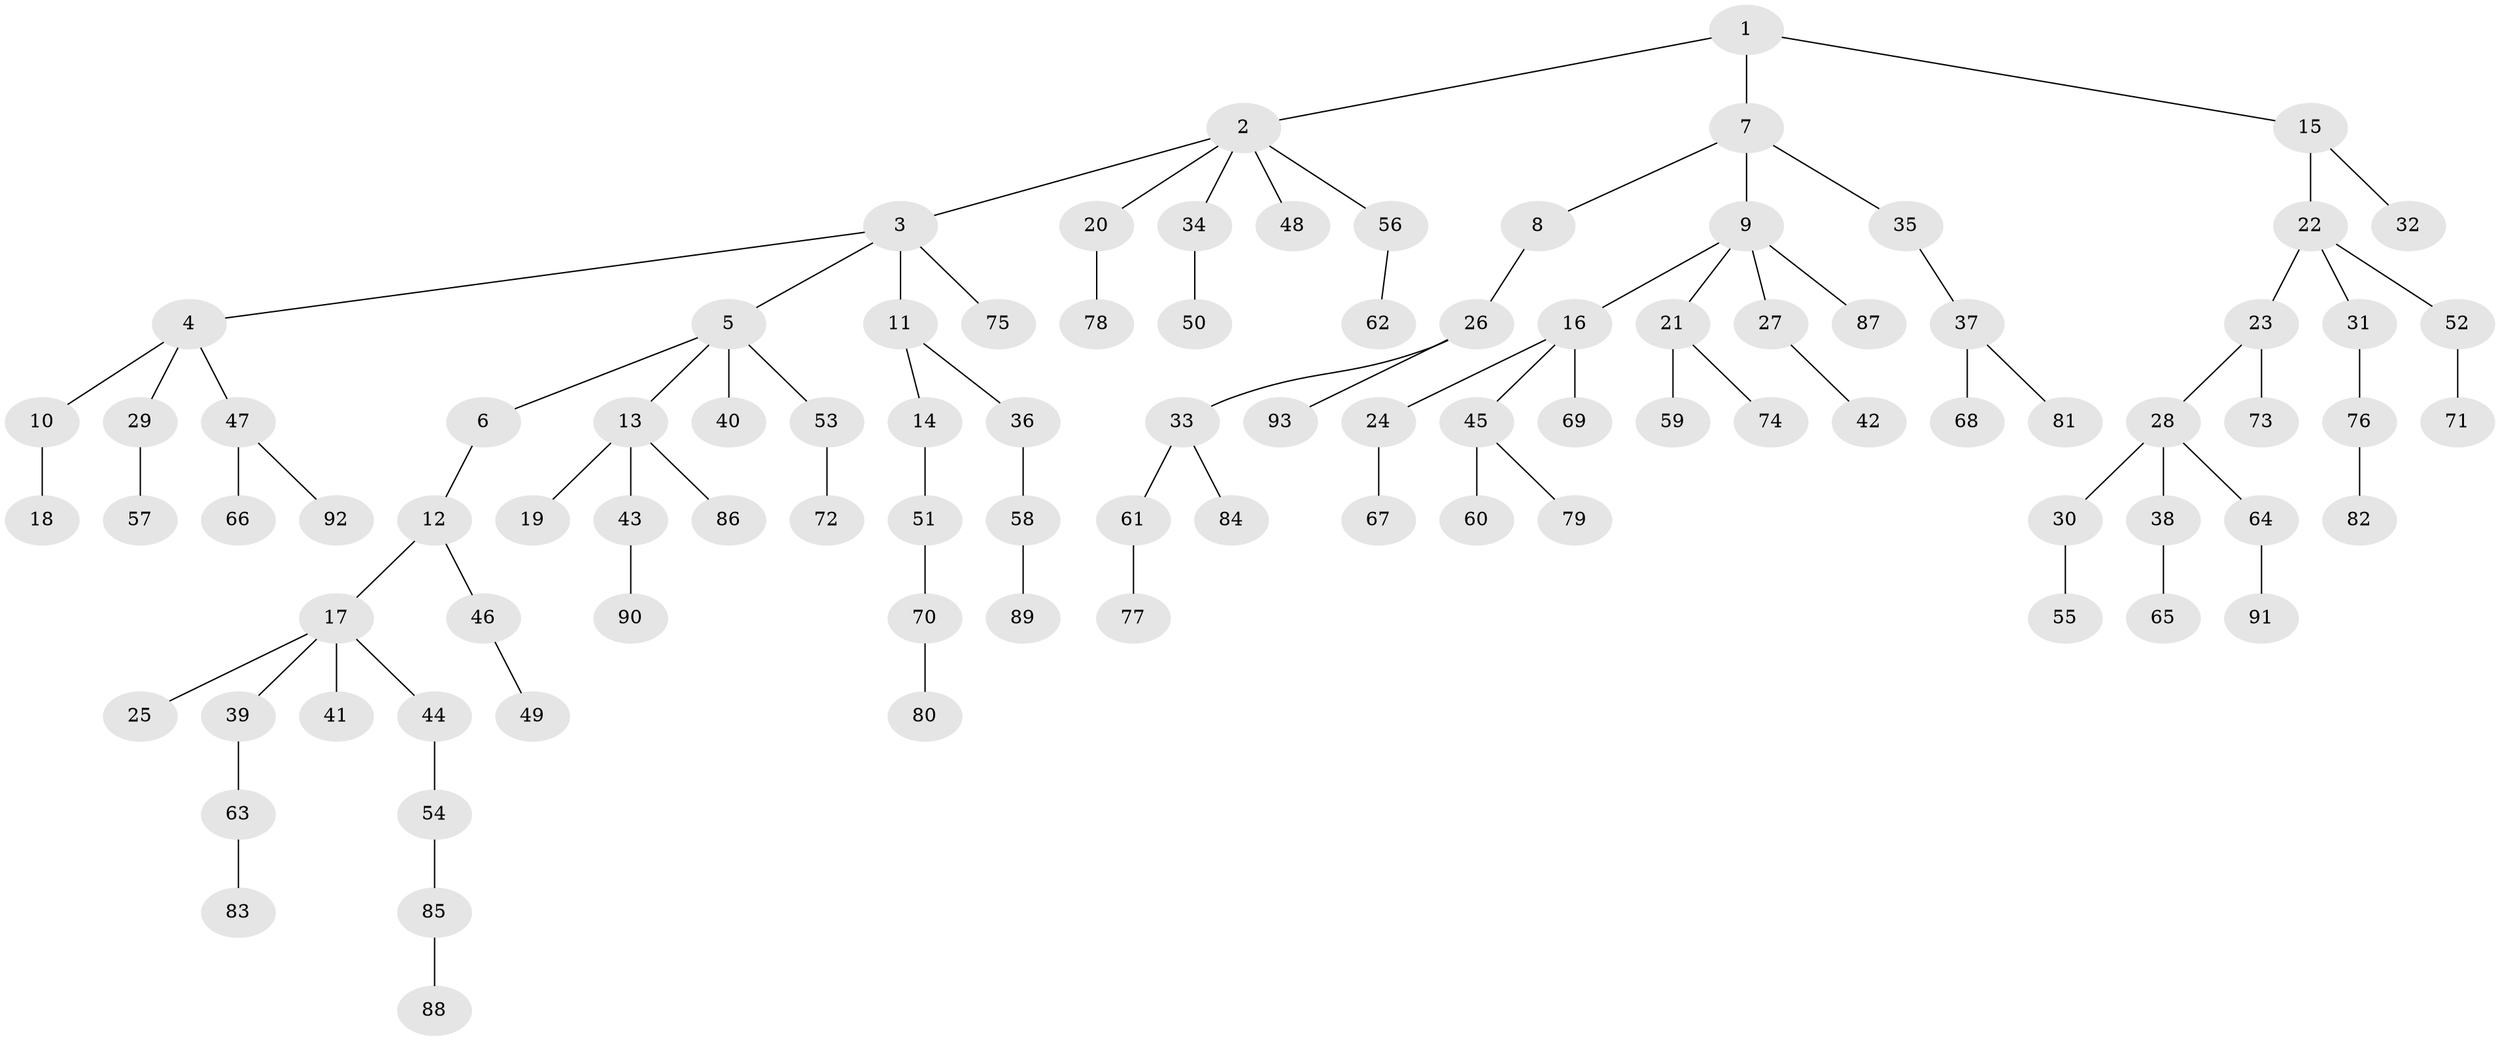 // coarse degree distribution, {7: 0.03636363636363636, 8: 0.01818181818181818, 4: 0.03636363636363636, 2: 0.23636363636363636, 3: 0.05454545454545454, 6: 0.01818181818181818, 5: 0.01818181818181818, 1: 0.5818181818181818}
// Generated by graph-tools (version 1.1) at 2025/19/03/04/25 18:19:22]
// undirected, 93 vertices, 92 edges
graph export_dot {
graph [start="1"]
  node [color=gray90,style=filled];
  1;
  2;
  3;
  4;
  5;
  6;
  7;
  8;
  9;
  10;
  11;
  12;
  13;
  14;
  15;
  16;
  17;
  18;
  19;
  20;
  21;
  22;
  23;
  24;
  25;
  26;
  27;
  28;
  29;
  30;
  31;
  32;
  33;
  34;
  35;
  36;
  37;
  38;
  39;
  40;
  41;
  42;
  43;
  44;
  45;
  46;
  47;
  48;
  49;
  50;
  51;
  52;
  53;
  54;
  55;
  56;
  57;
  58;
  59;
  60;
  61;
  62;
  63;
  64;
  65;
  66;
  67;
  68;
  69;
  70;
  71;
  72;
  73;
  74;
  75;
  76;
  77;
  78;
  79;
  80;
  81;
  82;
  83;
  84;
  85;
  86;
  87;
  88;
  89;
  90;
  91;
  92;
  93;
  1 -- 2;
  1 -- 7;
  1 -- 15;
  2 -- 3;
  2 -- 20;
  2 -- 34;
  2 -- 48;
  2 -- 56;
  3 -- 4;
  3 -- 5;
  3 -- 11;
  3 -- 75;
  4 -- 10;
  4 -- 29;
  4 -- 47;
  5 -- 6;
  5 -- 13;
  5 -- 40;
  5 -- 53;
  6 -- 12;
  7 -- 8;
  7 -- 9;
  7 -- 35;
  8 -- 26;
  9 -- 16;
  9 -- 21;
  9 -- 27;
  9 -- 87;
  10 -- 18;
  11 -- 14;
  11 -- 36;
  12 -- 17;
  12 -- 46;
  13 -- 19;
  13 -- 43;
  13 -- 86;
  14 -- 51;
  15 -- 22;
  15 -- 32;
  16 -- 24;
  16 -- 45;
  16 -- 69;
  17 -- 25;
  17 -- 39;
  17 -- 41;
  17 -- 44;
  20 -- 78;
  21 -- 59;
  21 -- 74;
  22 -- 23;
  22 -- 31;
  22 -- 52;
  23 -- 28;
  23 -- 73;
  24 -- 67;
  26 -- 33;
  26 -- 93;
  27 -- 42;
  28 -- 30;
  28 -- 38;
  28 -- 64;
  29 -- 57;
  30 -- 55;
  31 -- 76;
  33 -- 61;
  33 -- 84;
  34 -- 50;
  35 -- 37;
  36 -- 58;
  37 -- 68;
  37 -- 81;
  38 -- 65;
  39 -- 63;
  43 -- 90;
  44 -- 54;
  45 -- 60;
  45 -- 79;
  46 -- 49;
  47 -- 66;
  47 -- 92;
  51 -- 70;
  52 -- 71;
  53 -- 72;
  54 -- 85;
  56 -- 62;
  58 -- 89;
  61 -- 77;
  63 -- 83;
  64 -- 91;
  70 -- 80;
  76 -- 82;
  85 -- 88;
}
